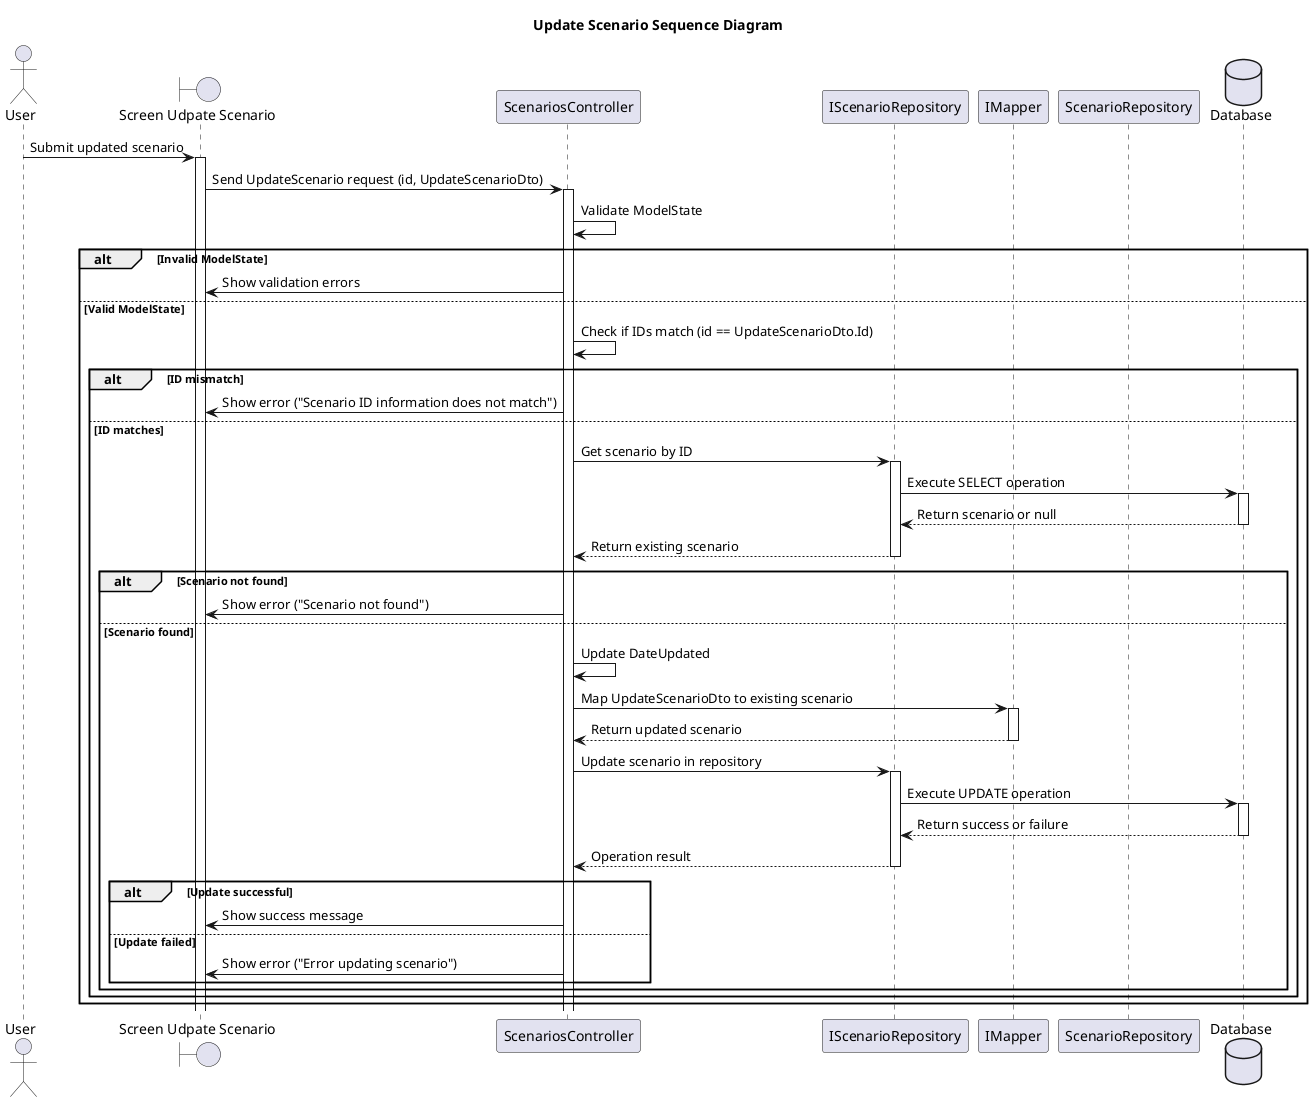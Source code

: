 @startuml UpdateScenarioSequenceDiagram
Title Update Scenario Sequence Diagram
actor "User" as U
boundary "Screen Udpate Scenario" as Screen
participant "ScenariosController" as SC
participant "IScenarioRepository" as Repo
participant "IMapper" as Mapper
participant "ScenarioRepository" as ScenarioRepo
database "Database" as DB

U -> Screen : Submit updated scenario
activate Screen
Screen -> SC : Send UpdateScenario request (id, UpdateScenarioDto)
activate SC


    SC -> SC : Validate ModelState
    alt Invalid ModelState
        SC -> Screen : Show validation errors
    else Valid ModelState
        SC -> SC : Check if IDs match (id == UpdateScenarioDto.Id)
        alt ID mismatch
            SC -> Screen : Show error ("Scenario ID information does not match")
        else ID matches
            SC -> Repo : Get scenario by ID
            activate Repo
            Repo -> DB : Execute SELECT operation
            activate DB
            DB --> Repo : Return scenario or null
            deactivate DB
            Repo --> SC : Return existing scenario
            deactivate Repo

            alt Scenario not found
                SC -> Screen : Show error ("Scenario not found")
            else Scenario found
                SC -> SC : Update DateUpdated
                SC -> Mapper : Map UpdateScenarioDto to existing scenario
                activate Mapper
                Mapper --> SC : Return updated scenario
                deactivate Mapper

                SC -> Repo : Update scenario in repository
                activate Repo
                Repo -> DB : Execute UPDATE operation
                activate DB
                DB --> Repo : Return success or failure
                deactivate DB
                Repo --> SC : Operation result
                deactivate Repo

                alt Update successful 
                    SC -> Screen : Show success message
                else Update failed
                    SC -> Screen : Show error ("Error updating scenario")
                end
            end
        end
    end


@enduml
